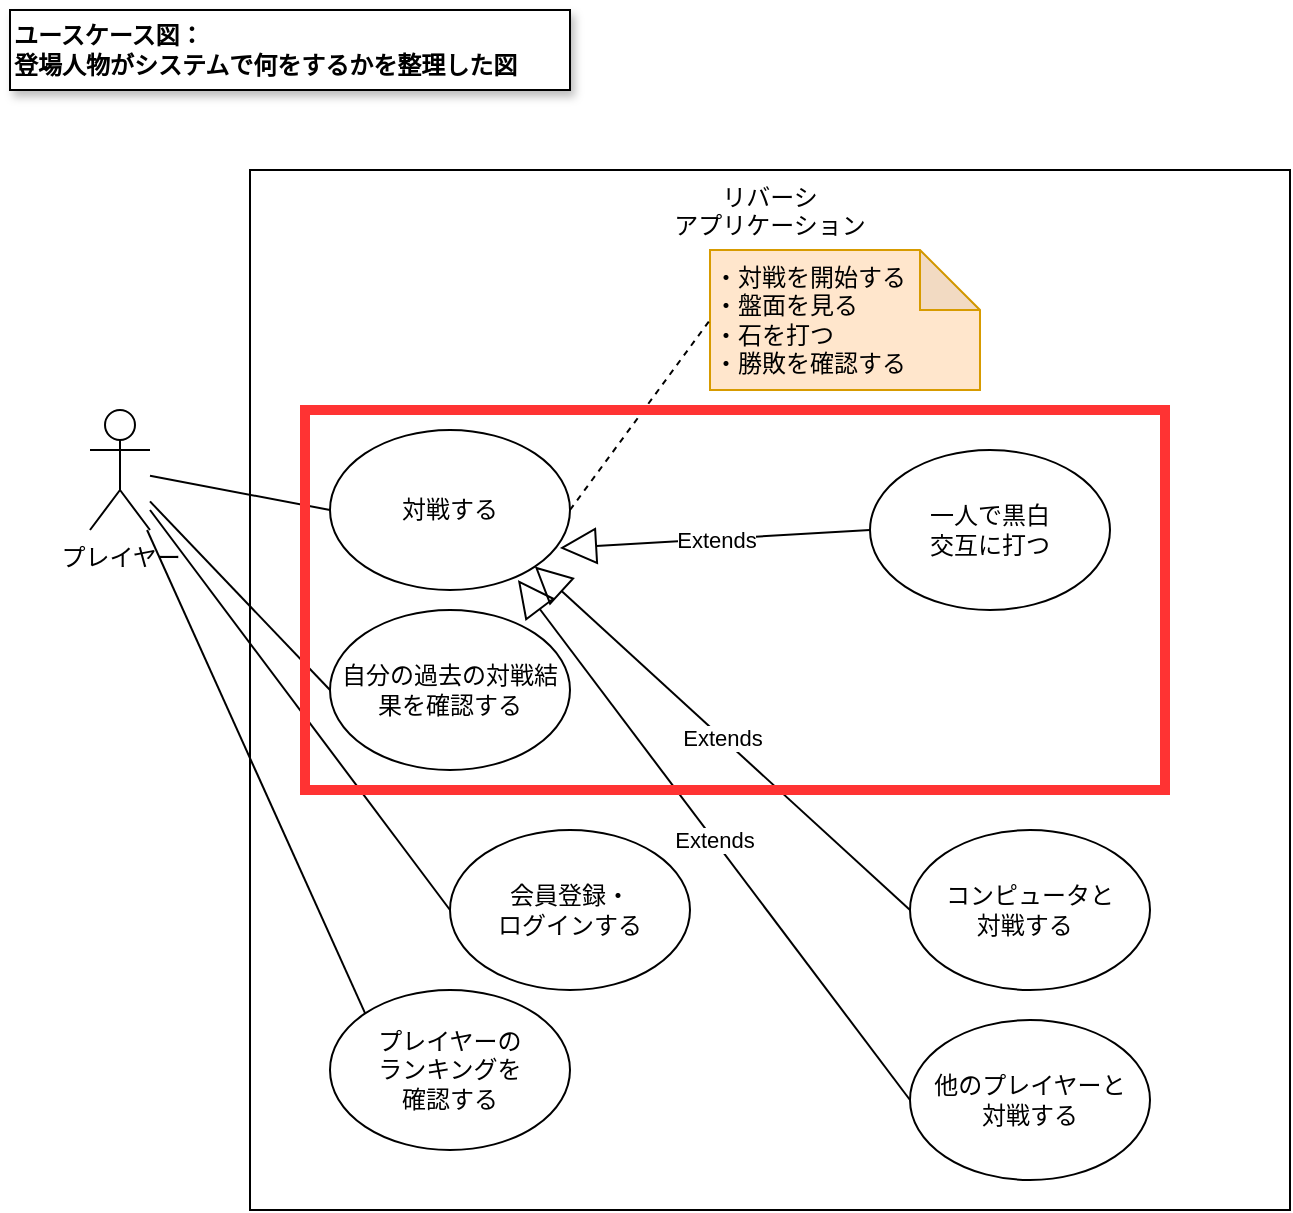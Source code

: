 <mxfile>
    <diagram id="T0bLj8xMQV-cMqMeZZAG" name="ページ1">
        <mxGraphModel dx="1175" dy="827" grid="1" gridSize="10" guides="1" tooltips="1" connect="1" arrows="1" fold="1" page="1" pageScale="1" pageWidth="827" pageHeight="1169" math="0" shadow="0">
            <root>
                <mxCell id="0"/>
                <mxCell id="1" parent="0"/>
                <mxCell id="2" value="ユースケース図：&lt;br&gt;登場人物がシステムで何をするかを整理した図" style="rounded=0;whiteSpace=wrap;html=1;align=left;shadow=1;fontStyle=1" parent="1" vertex="1">
                    <mxGeometry x="40" y="40" width="280" height="40" as="geometry"/>
                </mxCell>
                <mxCell id="3" value="リバーシ&lt;br&gt;アプリケーション" style="rounded=0;whiteSpace=wrap;html=1;verticalAlign=top;fillColor=none;" parent="1" vertex="1">
                    <mxGeometry x="160" y="120" width="520" height="520" as="geometry"/>
                </mxCell>
                <mxCell id="4" value="プレイヤー" style="shape=umlActor;verticalLabelPosition=bottom;verticalAlign=top;html=1;outlineConnect=0;fillColor=none;" parent="1" vertex="1">
                    <mxGeometry x="80" y="240" width="30" height="60" as="geometry"/>
                </mxCell>
                <mxCell id="7" value="対戦する" style="ellipse;whiteSpace=wrap;html=1;fillColor=none;" parent="1" vertex="1">
                    <mxGeometry x="200" y="250" width="120" height="80" as="geometry"/>
                </mxCell>
                <mxCell id="8" value="" style="endArrow=none;html=1;entryX=0;entryY=0.5;entryDx=0;entryDy=0;" parent="1" source="4" target="7" edge="1">
                    <mxGeometry width="50" height="50" relative="1" as="geometry">
                        <mxPoint x="390" y="290" as="sourcePoint"/>
                        <mxPoint x="440" y="240" as="targetPoint"/>
                    </mxGeometry>
                </mxCell>
                <mxCell id="9" value="・対戦を開始する&lt;br&gt;・盤面を見る&lt;br&gt;・石を打つ&lt;br&gt;・勝敗を確認する" style="shape=note;whiteSpace=wrap;html=1;backgroundOutline=1;darkOpacity=0.05;fillColor=#ffe6cc;strokeColor=#d79b00;align=left;" parent="1" vertex="1">
                    <mxGeometry x="390" y="160" width="135" height="70" as="geometry"/>
                </mxCell>
                <mxCell id="10" value="" style="endArrow=none;dashed=1;html=1;exitX=1;exitY=0.5;exitDx=0;exitDy=0;entryX=0;entryY=0.5;entryDx=0;entryDy=0;entryPerimeter=0;" parent="1" source="7" target="9" edge="1">
                    <mxGeometry width="50" height="50" relative="1" as="geometry">
                        <mxPoint x="390" y="260" as="sourcePoint"/>
                        <mxPoint x="440" y="210" as="targetPoint"/>
                    </mxGeometry>
                </mxCell>
                <mxCell id="11" value="自分の過去の対戦結果を確認する" style="ellipse;whiteSpace=wrap;html=1;fillColor=none;" parent="1" vertex="1">
                    <mxGeometry x="200" y="340" width="120" height="80" as="geometry"/>
                </mxCell>
                <mxCell id="12" value="会員登録・&lt;br&gt;ログインする" style="ellipse;whiteSpace=wrap;html=1;fillColor=none;" parent="1" vertex="1">
                    <mxGeometry x="260" y="450" width="120" height="80" as="geometry"/>
                </mxCell>
                <mxCell id="13" value="一人で黒白&lt;br&gt;交互に打つ" style="ellipse;whiteSpace=wrap;html=1;fillColor=none;" parent="1" vertex="1">
                    <mxGeometry x="470" y="260" width="120" height="80" as="geometry"/>
                </mxCell>
                <mxCell id="14" value="コンピュータと&lt;br&gt;対戦する&lt;span style=&quot;white-space: pre;&quot;&gt;&#9;&lt;/span&gt;" style="ellipse;whiteSpace=wrap;html=1;fillColor=none;" parent="1" vertex="1">
                    <mxGeometry x="490" y="450" width="120" height="80" as="geometry"/>
                </mxCell>
                <mxCell id="15" value="他のプレイヤーと&lt;br&gt;対戦する" style="ellipse;whiteSpace=wrap;html=1;fillColor=none;" parent="1" vertex="1">
                    <mxGeometry x="490" y="545" width="120" height="80" as="geometry"/>
                </mxCell>
                <mxCell id="17" value="" style="endArrow=none;html=1;entryX=0;entryY=0.5;entryDx=0;entryDy=0;" parent="1" source="4" target="12" edge="1">
                    <mxGeometry width="50" height="50" relative="1" as="geometry">
                        <mxPoint x="120" y="275.714" as="sourcePoint"/>
                        <mxPoint x="210" y="250" as="targetPoint"/>
                    </mxGeometry>
                </mxCell>
                <mxCell id="18" value="" style="endArrow=none;html=1;entryX=0;entryY=0.5;entryDx=0;entryDy=0;" parent="1" source="4" target="11" edge="1">
                    <mxGeometry width="50" height="50" relative="1" as="geometry">
                        <mxPoint x="120" y="330" as="sourcePoint"/>
                        <mxPoint x="210" y="390" as="targetPoint"/>
                    </mxGeometry>
                </mxCell>
                <mxCell id="19" value="Extends" style="endArrow=block;endSize=16;endFill=0;html=1;exitX=0;exitY=0.5;exitDx=0;exitDy=0;entryX=0.958;entryY=0.738;entryDx=0;entryDy=0;entryPerimeter=0;" parent="1" source="13" target="7" edge="1">
                    <mxGeometry width="160" relative="1" as="geometry">
                        <mxPoint x="320" y="330" as="sourcePoint"/>
                        <mxPoint x="480" y="330" as="targetPoint"/>
                    </mxGeometry>
                </mxCell>
                <mxCell id="21" value="Extends" style="endArrow=block;endSize=16;endFill=0;html=1;exitX=0;exitY=0.5;exitDx=0;exitDy=0;entryX=1;entryY=1;entryDx=0;entryDy=0;startArrow=none;" parent="1" source="14" target="7" edge="1">
                    <mxGeometry width="160" relative="1" as="geometry">
                        <mxPoint x="260" y="260" as="sourcePoint"/>
                        <mxPoint x="324.96" y="269.04" as="targetPoint"/>
                    </mxGeometry>
                </mxCell>
                <mxCell id="22" value="Extends" style="endArrow=block;endSize=16;endFill=0;html=1;exitX=0;exitY=0.5;exitDx=0;exitDy=0;entryX=0.783;entryY=0.938;entryDx=0;entryDy=0;entryPerimeter=0;" parent="1" source="15" target="7" edge="1">
                    <mxGeometry width="160" relative="1" as="geometry">
                        <mxPoint x="470" y="380" as="sourcePoint"/>
                        <mxPoint x="312.426" y="278.284" as="targetPoint"/>
                    </mxGeometry>
                </mxCell>
                <mxCell id="24" value="プレイヤーの&lt;br&gt;ランキングを&lt;br&gt;確認する" style="ellipse;whiteSpace=wrap;html=1;fillColor=none;" parent="1" vertex="1">
                    <mxGeometry x="200" y="530" width="120" height="80" as="geometry"/>
                </mxCell>
                <mxCell id="29" value="" style="rounded=0;whiteSpace=wrap;html=1;fillColor=none;strokeColor=#FF3333;strokeWidth=5;" parent="1" vertex="1">
                    <mxGeometry x="187.5" y="240" width="430" height="190" as="geometry"/>
                </mxCell>
                <mxCell id="31" value="" style="endArrow=none;html=1;entryX=0;entryY=0;entryDx=0;entryDy=0;" parent="1" source="4" target="24" edge="1">
                    <mxGeometry width="50" height="50" relative="1" as="geometry">
                        <mxPoint x="80" y="300" as="sourcePoint"/>
                        <mxPoint x="305" y="581.25" as="targetPoint"/>
                    </mxGeometry>
                </mxCell>
            </root>
        </mxGraphModel>
    </diagram>
</mxfile>